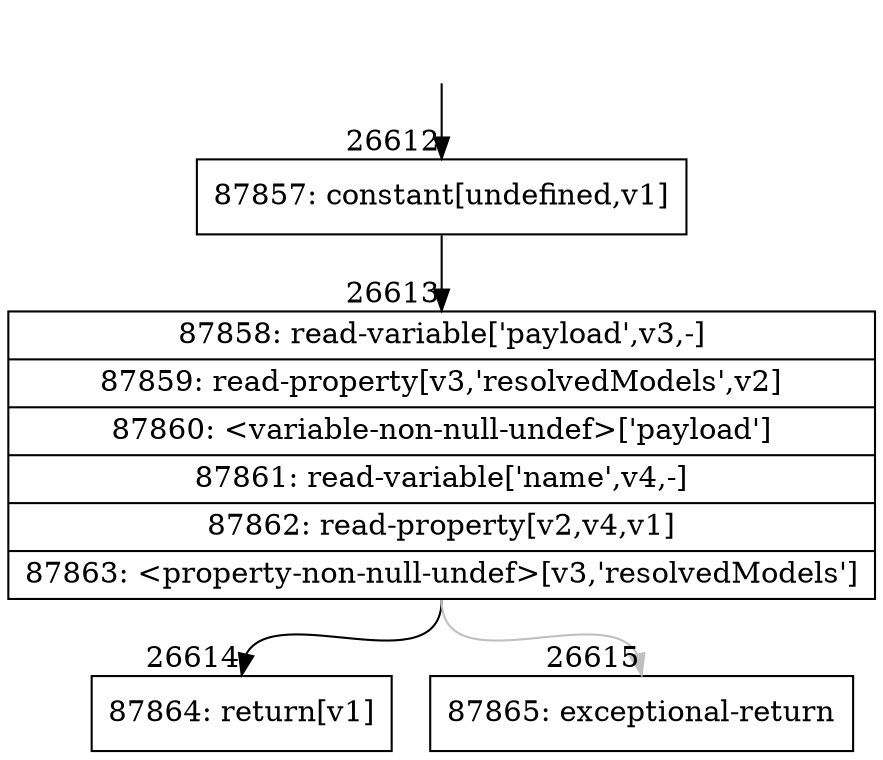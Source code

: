 digraph {
rankdir="TD"
BB_entry2331[shape=none,label=""];
BB_entry2331 -> BB26612 [tailport=s, headport=n, headlabel="    26612"]
BB26612 [shape=record label="{87857: constant[undefined,v1]}" ] 
BB26612 -> BB26613 [tailport=s, headport=n, headlabel="      26613"]
BB26613 [shape=record label="{87858: read-variable['payload',v3,-]|87859: read-property[v3,'resolvedModels',v2]|87860: \<variable-non-null-undef\>['payload']|87861: read-variable['name',v4,-]|87862: read-property[v2,v4,v1]|87863: \<property-non-null-undef\>[v3,'resolvedModels']}" ] 
BB26613 -> BB26614 [tailport=s, headport=n, headlabel="      26614"]
BB26613 -> BB26615 [tailport=s, headport=n, color=gray, headlabel="      26615"]
BB26614 [shape=record label="{87864: return[v1]}" ] 
BB26615 [shape=record label="{87865: exceptional-return}" ] 
//#$~ 48226
}
